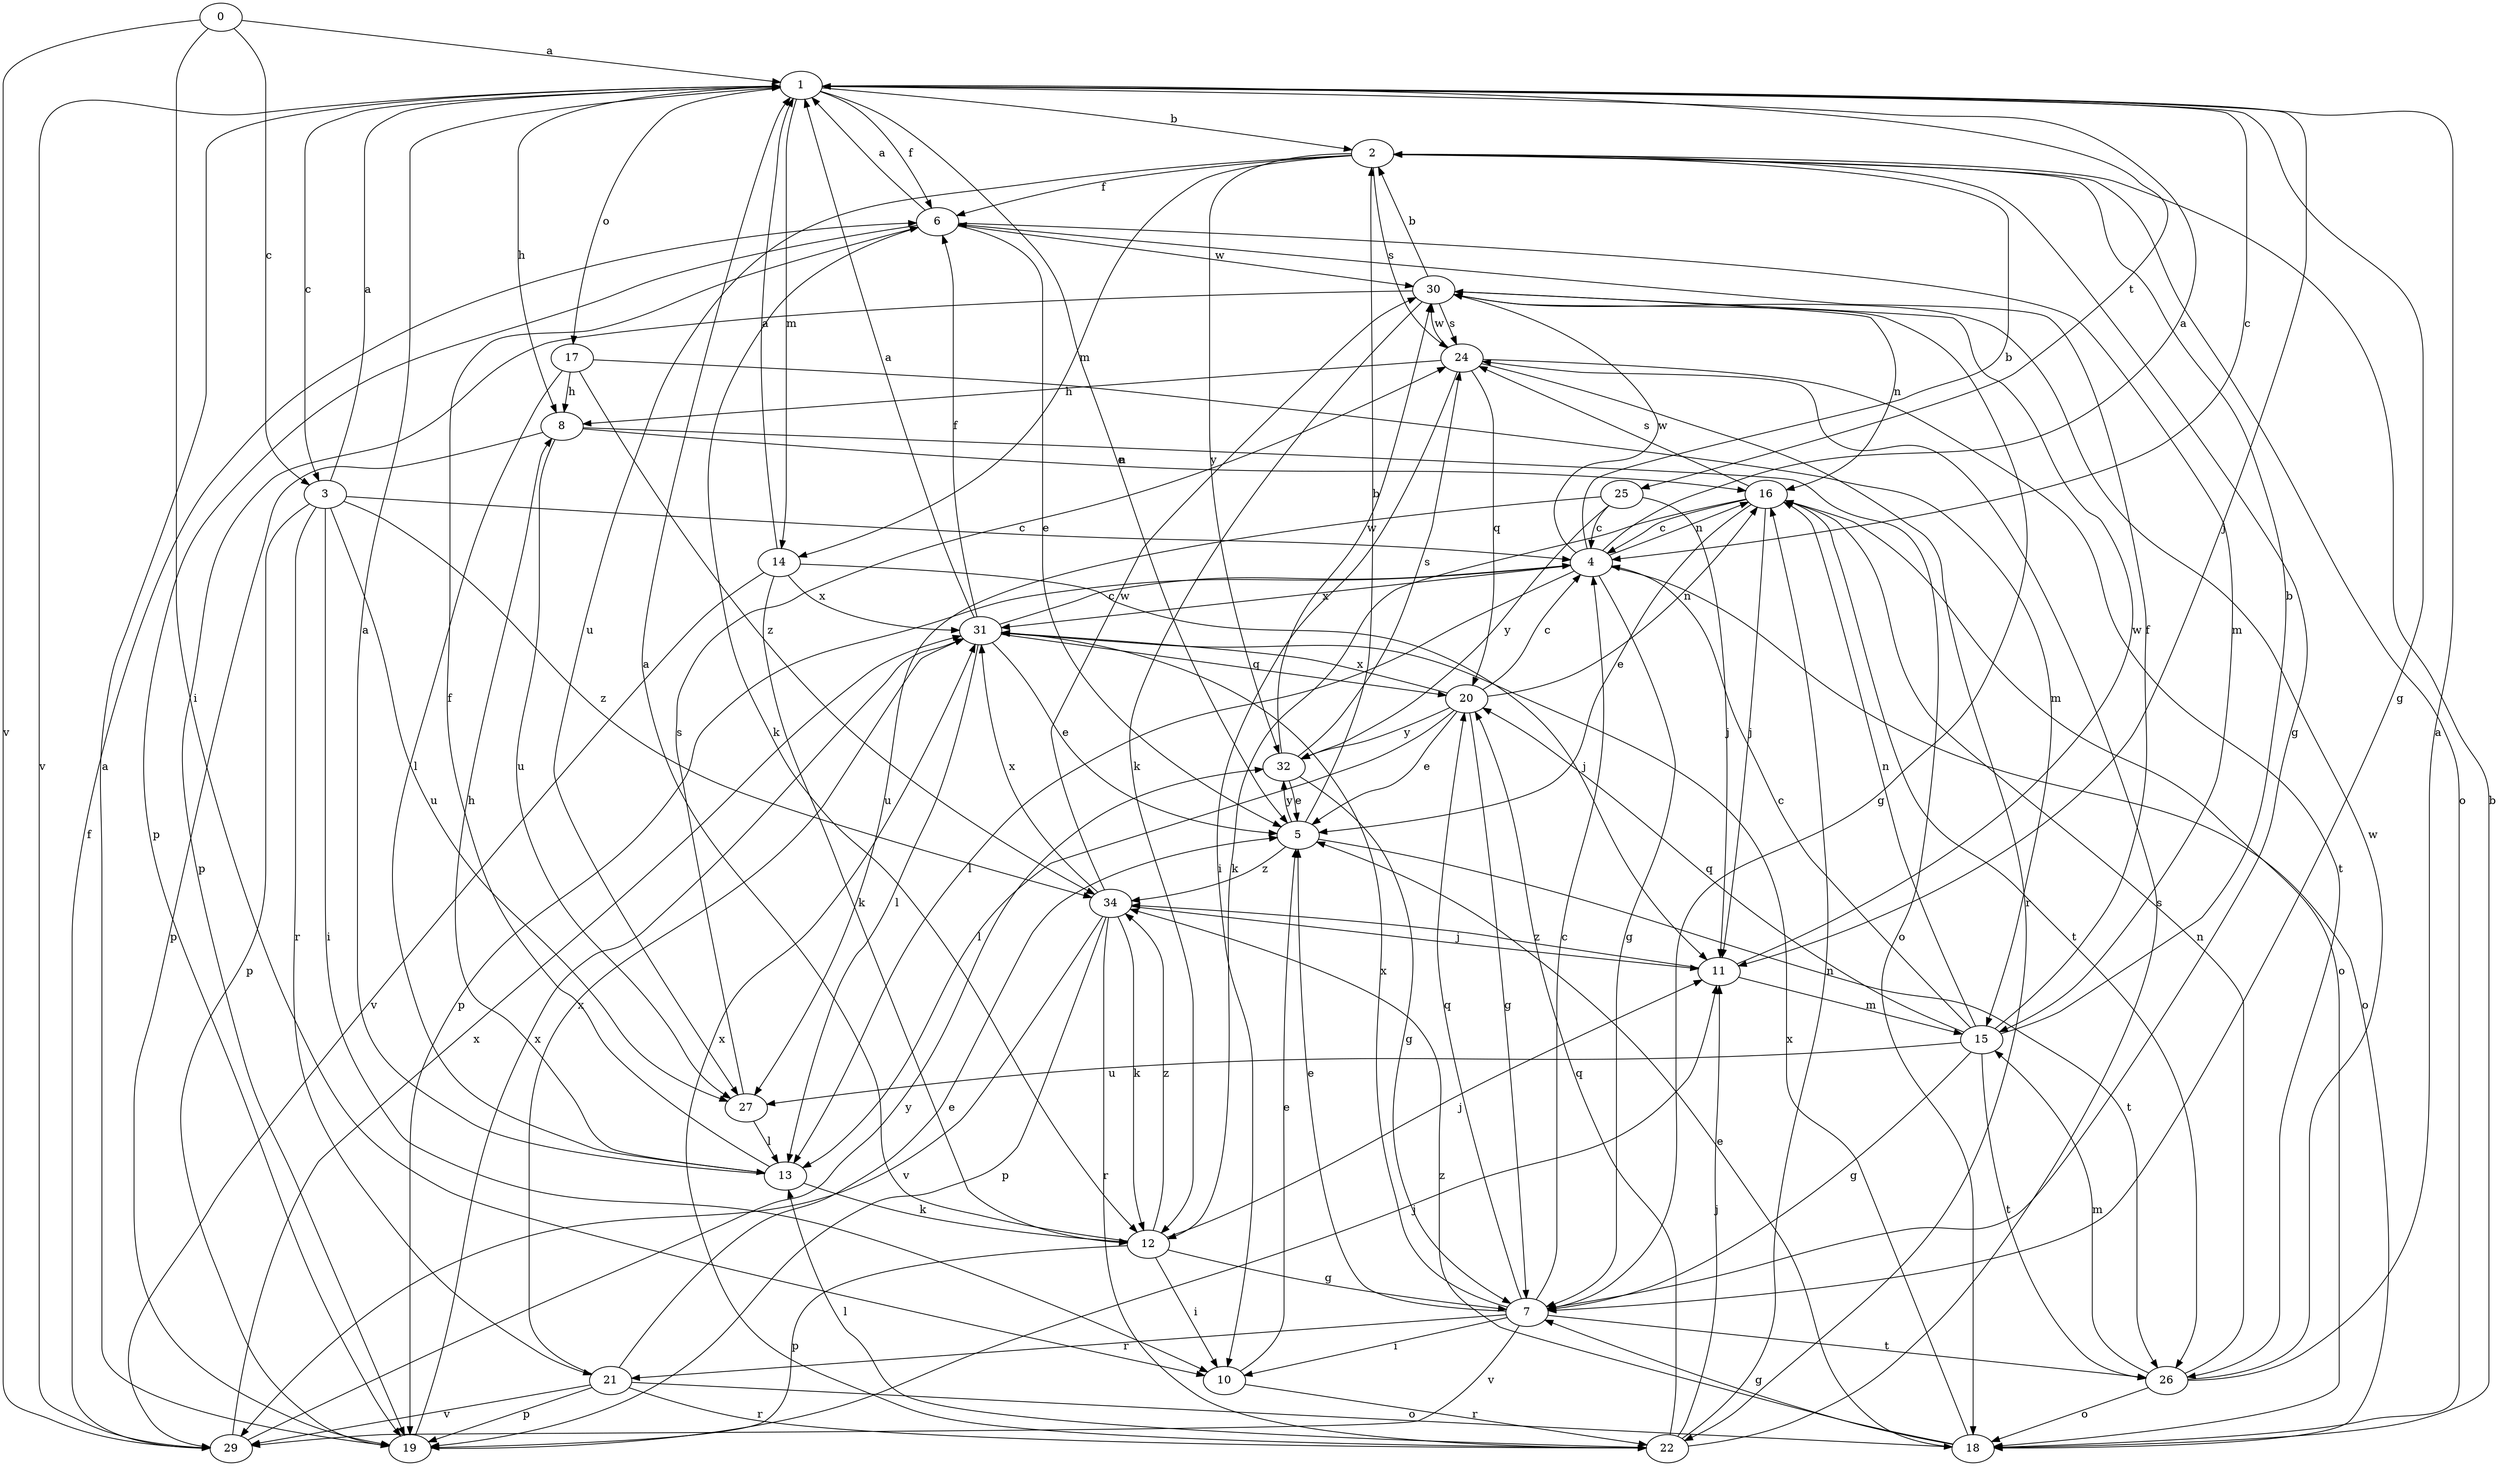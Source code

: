 strict digraph  {
1;
2;
3;
4;
5;
6;
7;
8;
0;
10;
11;
12;
13;
14;
15;
16;
17;
18;
19;
20;
21;
22;
24;
25;
26;
27;
29;
30;
31;
32;
34;
1 -> 2  [label=b];
1 -> 3  [label=c];
1 -> 4  [label=c];
1 -> 5  [label=e];
1 -> 6  [label=f];
1 -> 7  [label=g];
1 -> 8  [label=h];
1 -> 11  [label=j];
1 -> 14  [label=m];
1 -> 17  [label=o];
1 -> 25  [label=t];
1 -> 29  [label=v];
2 -> 6  [label=f];
2 -> 7  [label=g];
2 -> 14  [label=m];
2 -> 18  [label=o];
2 -> 24  [label=s];
2 -> 27  [label=u];
2 -> 32  [label=y];
3 -> 1  [label=a];
3 -> 4  [label=c];
3 -> 10  [label=i];
3 -> 19  [label=p];
3 -> 21  [label=r];
3 -> 27  [label=u];
3 -> 34  [label=z];
4 -> 1  [label=a];
4 -> 2  [label=b];
4 -> 7  [label=g];
4 -> 13  [label=l];
4 -> 16  [label=n];
4 -> 18  [label=o];
4 -> 19  [label=p];
4 -> 30  [label=w];
4 -> 31  [label=x];
5 -> 2  [label=b];
5 -> 26  [label=t];
5 -> 32  [label=y];
5 -> 34  [label=z];
6 -> 1  [label=a];
6 -> 5  [label=e];
6 -> 12  [label=k];
6 -> 15  [label=m];
6 -> 19  [label=p];
6 -> 30  [label=w];
7 -> 4  [label=c];
7 -> 5  [label=e];
7 -> 10  [label=i];
7 -> 20  [label=q];
7 -> 21  [label=r];
7 -> 26  [label=t];
7 -> 29  [label=v];
7 -> 31  [label=x];
8 -> 16  [label=n];
8 -> 18  [label=o];
8 -> 19  [label=p];
8 -> 27  [label=u];
0 -> 1  [label=a];
0 -> 3  [label=c];
0 -> 10  [label=i];
0 -> 29  [label=v];
10 -> 5  [label=e];
10 -> 22  [label=r];
11 -> 15  [label=m];
11 -> 30  [label=w];
11 -> 34  [label=z];
12 -> 1  [label=a];
12 -> 7  [label=g];
12 -> 10  [label=i];
12 -> 11  [label=j];
12 -> 19  [label=p];
12 -> 34  [label=z];
13 -> 1  [label=a];
13 -> 6  [label=f];
13 -> 8  [label=h];
13 -> 12  [label=k];
14 -> 1  [label=a];
14 -> 11  [label=j];
14 -> 12  [label=k];
14 -> 29  [label=v];
14 -> 31  [label=x];
15 -> 2  [label=b];
15 -> 4  [label=c];
15 -> 6  [label=f];
15 -> 7  [label=g];
15 -> 16  [label=n];
15 -> 20  [label=q];
15 -> 26  [label=t];
15 -> 27  [label=u];
16 -> 4  [label=c];
16 -> 5  [label=e];
16 -> 11  [label=j];
16 -> 12  [label=k];
16 -> 18  [label=o];
16 -> 24  [label=s];
16 -> 26  [label=t];
17 -> 8  [label=h];
17 -> 13  [label=l];
17 -> 15  [label=m];
17 -> 34  [label=z];
18 -> 2  [label=b];
18 -> 5  [label=e];
18 -> 7  [label=g];
18 -> 31  [label=x];
18 -> 34  [label=z];
19 -> 1  [label=a];
19 -> 11  [label=j];
19 -> 31  [label=x];
20 -> 4  [label=c];
20 -> 5  [label=e];
20 -> 7  [label=g];
20 -> 13  [label=l];
20 -> 16  [label=n];
20 -> 31  [label=x];
20 -> 32  [label=y];
21 -> 5  [label=e];
21 -> 18  [label=o];
21 -> 19  [label=p];
21 -> 22  [label=r];
21 -> 29  [label=v];
21 -> 31  [label=x];
22 -> 11  [label=j];
22 -> 13  [label=l];
22 -> 16  [label=n];
22 -> 20  [label=q];
22 -> 24  [label=s];
22 -> 31  [label=x];
24 -> 8  [label=h];
24 -> 10  [label=i];
24 -> 20  [label=q];
24 -> 22  [label=r];
24 -> 26  [label=t];
24 -> 30  [label=w];
25 -> 4  [label=c];
25 -> 11  [label=j];
25 -> 27  [label=u];
25 -> 32  [label=y];
26 -> 1  [label=a];
26 -> 15  [label=m];
26 -> 16  [label=n];
26 -> 18  [label=o];
26 -> 30  [label=w];
27 -> 13  [label=l];
27 -> 24  [label=s];
29 -> 6  [label=f];
29 -> 31  [label=x];
29 -> 32  [label=y];
30 -> 2  [label=b];
30 -> 7  [label=g];
30 -> 12  [label=k];
30 -> 16  [label=n];
30 -> 19  [label=p];
30 -> 24  [label=s];
31 -> 1  [label=a];
31 -> 4  [label=c];
31 -> 5  [label=e];
31 -> 6  [label=f];
31 -> 13  [label=l];
31 -> 20  [label=q];
32 -> 5  [label=e];
32 -> 7  [label=g];
32 -> 24  [label=s];
32 -> 30  [label=w];
34 -> 11  [label=j];
34 -> 12  [label=k];
34 -> 19  [label=p];
34 -> 22  [label=r];
34 -> 29  [label=v];
34 -> 30  [label=w];
34 -> 31  [label=x];
}
